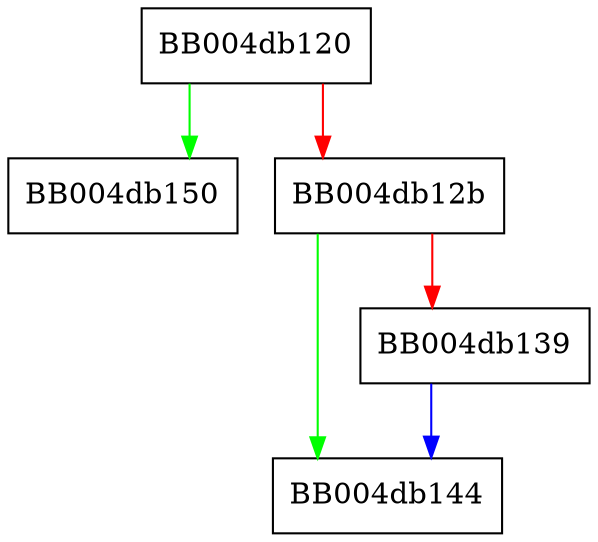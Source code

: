 digraph tls_parse_ctos_ems {
  node [shape="box"];
  graph [splines=ortho];
  BB004db120 -> BB004db150 [color="green"];
  BB004db120 -> BB004db12b [color="red"];
  BB004db12b -> BB004db144 [color="green"];
  BB004db12b -> BB004db139 [color="red"];
  BB004db139 -> BB004db144 [color="blue"];
}
